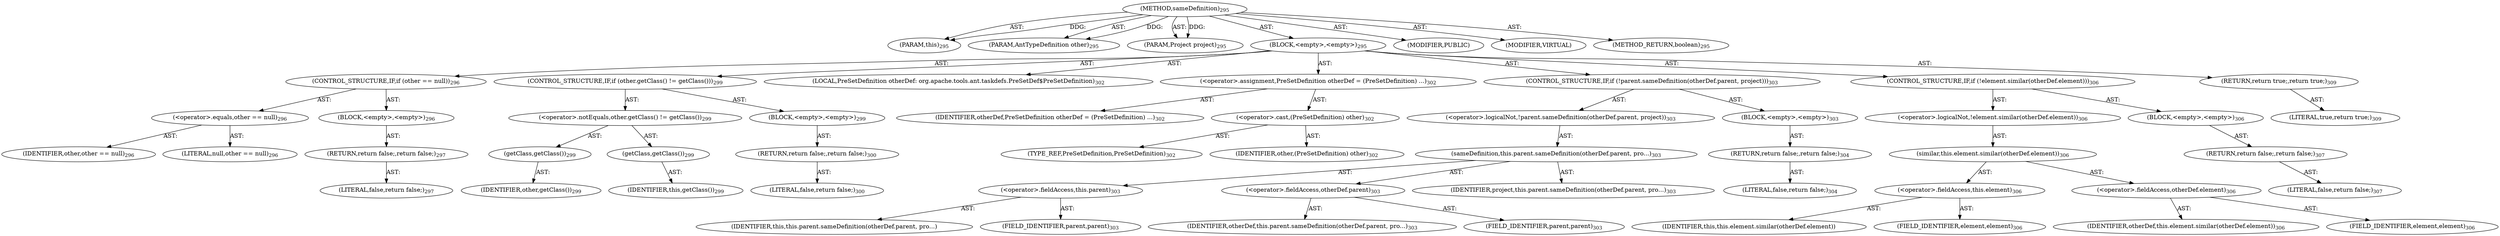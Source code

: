 digraph "sameDefinition" {  
"111669149713" [label = <(METHOD,sameDefinition)<SUB>295</SUB>> ]
"115964116996" [label = <(PARAM,this)<SUB>295</SUB>> ]
"115964117025" [label = <(PARAM,AntTypeDefinition other)<SUB>295</SUB>> ]
"115964117026" [label = <(PARAM,Project project)<SUB>295</SUB>> ]
"25769803810" [label = <(BLOCK,&lt;empty&gt;,&lt;empty&gt;)<SUB>295</SUB>> ]
"47244640263" [label = <(CONTROL_STRUCTURE,IF,if (other == null))<SUB>296</SUB>> ]
"30064771176" [label = <(&lt;operator&gt;.equals,other == null)<SUB>296</SUB>> ]
"68719476826" [label = <(IDENTIFIER,other,other == null)<SUB>296</SUB>> ]
"90194313232" [label = <(LITERAL,null,other == null)<SUB>296</SUB>> ]
"25769803811" [label = <(BLOCK,&lt;empty&gt;,&lt;empty&gt;)<SUB>296</SUB>> ]
"146028888072" [label = <(RETURN,return false;,return false;)<SUB>297</SUB>> ]
"90194313233" [label = <(LITERAL,false,return false;)<SUB>297</SUB>> ]
"47244640264" [label = <(CONTROL_STRUCTURE,IF,if (other.getClass() != getClass()))<SUB>299</SUB>> ]
"30064771177" [label = <(&lt;operator&gt;.notEquals,other.getClass() != getClass())<SUB>299</SUB>> ]
"30064771178" [label = <(getClass,getClass())<SUB>299</SUB>> ]
"68719476827" [label = <(IDENTIFIER,other,getClass())<SUB>299</SUB>> ]
"30064771179" [label = <(getClass,getClass())<SUB>299</SUB>> ]
"68719476742" [label = <(IDENTIFIER,this,getClass())<SUB>299</SUB>> ]
"25769803812" [label = <(BLOCK,&lt;empty&gt;,&lt;empty&gt;)<SUB>299</SUB>> ]
"146028888073" [label = <(RETURN,return false;,return false;)<SUB>300</SUB>> ]
"90194313234" [label = <(LITERAL,false,return false;)<SUB>300</SUB>> ]
"94489280528" [label = <(LOCAL,PreSetDefinition otherDef: org.apache.tools.ant.taskdefs.PreSetDef$PreSetDefinition)<SUB>302</SUB>> ]
"30064771180" [label = <(&lt;operator&gt;.assignment,PreSetDefinition otherDef = (PreSetDefinition) ...)<SUB>302</SUB>> ]
"68719476828" [label = <(IDENTIFIER,otherDef,PreSetDefinition otherDef = (PreSetDefinition) ...)<SUB>302</SUB>> ]
"30064771181" [label = <(&lt;operator&gt;.cast,(PreSetDefinition) other)<SUB>302</SUB>> ]
"180388626436" [label = <(TYPE_REF,PreSetDefinition,PreSetDefinition)<SUB>302</SUB>> ]
"68719476829" [label = <(IDENTIFIER,other,(PreSetDefinition) other)<SUB>302</SUB>> ]
"47244640265" [label = <(CONTROL_STRUCTURE,IF,if (!parent.sameDefinition(otherDef.parent, project)))<SUB>303</SUB>> ]
"30064771182" [label = <(&lt;operator&gt;.logicalNot,!parent.sameDefinition(otherDef.parent, project))<SUB>303</SUB>> ]
"30064771183" [label = <(sameDefinition,this.parent.sameDefinition(otherDef.parent, pro...)<SUB>303</SUB>> ]
"30064771184" [label = <(&lt;operator&gt;.fieldAccess,this.parent)<SUB>303</SUB>> ]
"68719476830" [label = <(IDENTIFIER,this,this.parent.sameDefinition(otherDef.parent, pro...)> ]
"55834574870" [label = <(FIELD_IDENTIFIER,parent,parent)<SUB>303</SUB>> ]
"30064771185" [label = <(&lt;operator&gt;.fieldAccess,otherDef.parent)<SUB>303</SUB>> ]
"68719476831" [label = <(IDENTIFIER,otherDef,this.parent.sameDefinition(otherDef.parent, pro...)<SUB>303</SUB>> ]
"55834574871" [label = <(FIELD_IDENTIFIER,parent,parent)<SUB>303</SUB>> ]
"68719476832" [label = <(IDENTIFIER,project,this.parent.sameDefinition(otherDef.parent, pro...)<SUB>303</SUB>> ]
"25769803813" [label = <(BLOCK,&lt;empty&gt;,&lt;empty&gt;)<SUB>303</SUB>> ]
"146028888074" [label = <(RETURN,return false;,return false;)<SUB>304</SUB>> ]
"90194313235" [label = <(LITERAL,false,return false;)<SUB>304</SUB>> ]
"47244640266" [label = <(CONTROL_STRUCTURE,IF,if (!element.similar(otherDef.element)))<SUB>306</SUB>> ]
"30064771186" [label = <(&lt;operator&gt;.logicalNot,!element.similar(otherDef.element))<SUB>306</SUB>> ]
"30064771187" [label = <(similar,this.element.similar(otherDef.element))<SUB>306</SUB>> ]
"30064771188" [label = <(&lt;operator&gt;.fieldAccess,this.element)<SUB>306</SUB>> ]
"68719476833" [label = <(IDENTIFIER,this,this.element.similar(otherDef.element))> ]
"55834574872" [label = <(FIELD_IDENTIFIER,element,element)<SUB>306</SUB>> ]
"30064771189" [label = <(&lt;operator&gt;.fieldAccess,otherDef.element)<SUB>306</SUB>> ]
"68719476834" [label = <(IDENTIFIER,otherDef,this.element.similar(otherDef.element))<SUB>306</SUB>> ]
"55834574873" [label = <(FIELD_IDENTIFIER,element,element)<SUB>306</SUB>> ]
"25769803814" [label = <(BLOCK,&lt;empty&gt;,&lt;empty&gt;)<SUB>306</SUB>> ]
"146028888075" [label = <(RETURN,return false;,return false;)<SUB>307</SUB>> ]
"90194313236" [label = <(LITERAL,false,return false;)<SUB>307</SUB>> ]
"146028888076" [label = <(RETURN,return true;,return true;)<SUB>309</SUB>> ]
"90194313237" [label = <(LITERAL,true,return true;)<SUB>309</SUB>> ]
"133143986214" [label = <(MODIFIER,PUBLIC)> ]
"133143986215" [label = <(MODIFIER,VIRTUAL)> ]
"128849018897" [label = <(METHOD_RETURN,boolean)<SUB>295</SUB>> ]
  "111669149713" -> "115964116996"  [ label = "AST: "] 
  "111669149713" -> "115964117025"  [ label = "AST: "] 
  "111669149713" -> "115964117026"  [ label = "AST: "] 
  "111669149713" -> "25769803810"  [ label = "AST: "] 
  "111669149713" -> "133143986214"  [ label = "AST: "] 
  "111669149713" -> "133143986215"  [ label = "AST: "] 
  "111669149713" -> "128849018897"  [ label = "AST: "] 
  "25769803810" -> "47244640263"  [ label = "AST: "] 
  "25769803810" -> "47244640264"  [ label = "AST: "] 
  "25769803810" -> "94489280528"  [ label = "AST: "] 
  "25769803810" -> "30064771180"  [ label = "AST: "] 
  "25769803810" -> "47244640265"  [ label = "AST: "] 
  "25769803810" -> "47244640266"  [ label = "AST: "] 
  "25769803810" -> "146028888076"  [ label = "AST: "] 
  "47244640263" -> "30064771176"  [ label = "AST: "] 
  "47244640263" -> "25769803811"  [ label = "AST: "] 
  "30064771176" -> "68719476826"  [ label = "AST: "] 
  "30064771176" -> "90194313232"  [ label = "AST: "] 
  "25769803811" -> "146028888072"  [ label = "AST: "] 
  "146028888072" -> "90194313233"  [ label = "AST: "] 
  "47244640264" -> "30064771177"  [ label = "AST: "] 
  "47244640264" -> "25769803812"  [ label = "AST: "] 
  "30064771177" -> "30064771178"  [ label = "AST: "] 
  "30064771177" -> "30064771179"  [ label = "AST: "] 
  "30064771178" -> "68719476827"  [ label = "AST: "] 
  "30064771179" -> "68719476742"  [ label = "AST: "] 
  "25769803812" -> "146028888073"  [ label = "AST: "] 
  "146028888073" -> "90194313234"  [ label = "AST: "] 
  "30064771180" -> "68719476828"  [ label = "AST: "] 
  "30064771180" -> "30064771181"  [ label = "AST: "] 
  "30064771181" -> "180388626436"  [ label = "AST: "] 
  "30064771181" -> "68719476829"  [ label = "AST: "] 
  "47244640265" -> "30064771182"  [ label = "AST: "] 
  "47244640265" -> "25769803813"  [ label = "AST: "] 
  "30064771182" -> "30064771183"  [ label = "AST: "] 
  "30064771183" -> "30064771184"  [ label = "AST: "] 
  "30064771183" -> "30064771185"  [ label = "AST: "] 
  "30064771183" -> "68719476832"  [ label = "AST: "] 
  "30064771184" -> "68719476830"  [ label = "AST: "] 
  "30064771184" -> "55834574870"  [ label = "AST: "] 
  "30064771185" -> "68719476831"  [ label = "AST: "] 
  "30064771185" -> "55834574871"  [ label = "AST: "] 
  "25769803813" -> "146028888074"  [ label = "AST: "] 
  "146028888074" -> "90194313235"  [ label = "AST: "] 
  "47244640266" -> "30064771186"  [ label = "AST: "] 
  "47244640266" -> "25769803814"  [ label = "AST: "] 
  "30064771186" -> "30064771187"  [ label = "AST: "] 
  "30064771187" -> "30064771188"  [ label = "AST: "] 
  "30064771187" -> "30064771189"  [ label = "AST: "] 
  "30064771188" -> "68719476833"  [ label = "AST: "] 
  "30064771188" -> "55834574872"  [ label = "AST: "] 
  "30064771189" -> "68719476834"  [ label = "AST: "] 
  "30064771189" -> "55834574873"  [ label = "AST: "] 
  "25769803814" -> "146028888075"  [ label = "AST: "] 
  "146028888075" -> "90194313236"  [ label = "AST: "] 
  "146028888076" -> "90194313237"  [ label = "AST: "] 
  "111669149713" -> "115964116996"  [ label = "DDG: "] 
  "111669149713" -> "115964117025"  [ label = "DDG: "] 
  "111669149713" -> "115964117026"  [ label = "DDG: "] 
}
